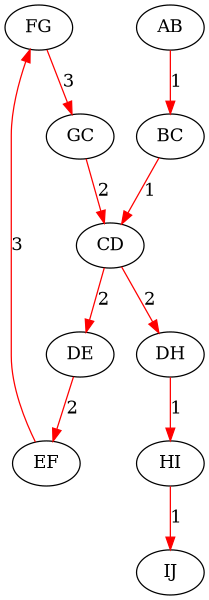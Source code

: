 digraph G {
  size ="4,4";
  edge [color=red];
  FG->GC[label="3"];
  BC->CD[label="1"];
  DH->HI[label="1"];
  GC->CD[label="2"];
  DE->EF[label="2"];
  AB->BC[label="1"];
  HI->IJ[label="1"];
  CD->DH[label="2"];
  EF->FG[label="3"];
  CD->DE[label="2"];
}